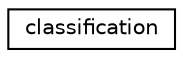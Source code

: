 digraph "Graphical Class Hierarchy"
{
  edge [fontname="Helvetica",fontsize="10",labelfontname="Helvetica",labelfontsize="10"];
  node [fontname="Helvetica",fontsize="10",shape=record];
  rankdir="LR";
  Node0 [label="classification",height=0.2,width=0.4,color="black", fillcolor="white", style="filled",URL="$d0/dff/classclassification.html"];
}
